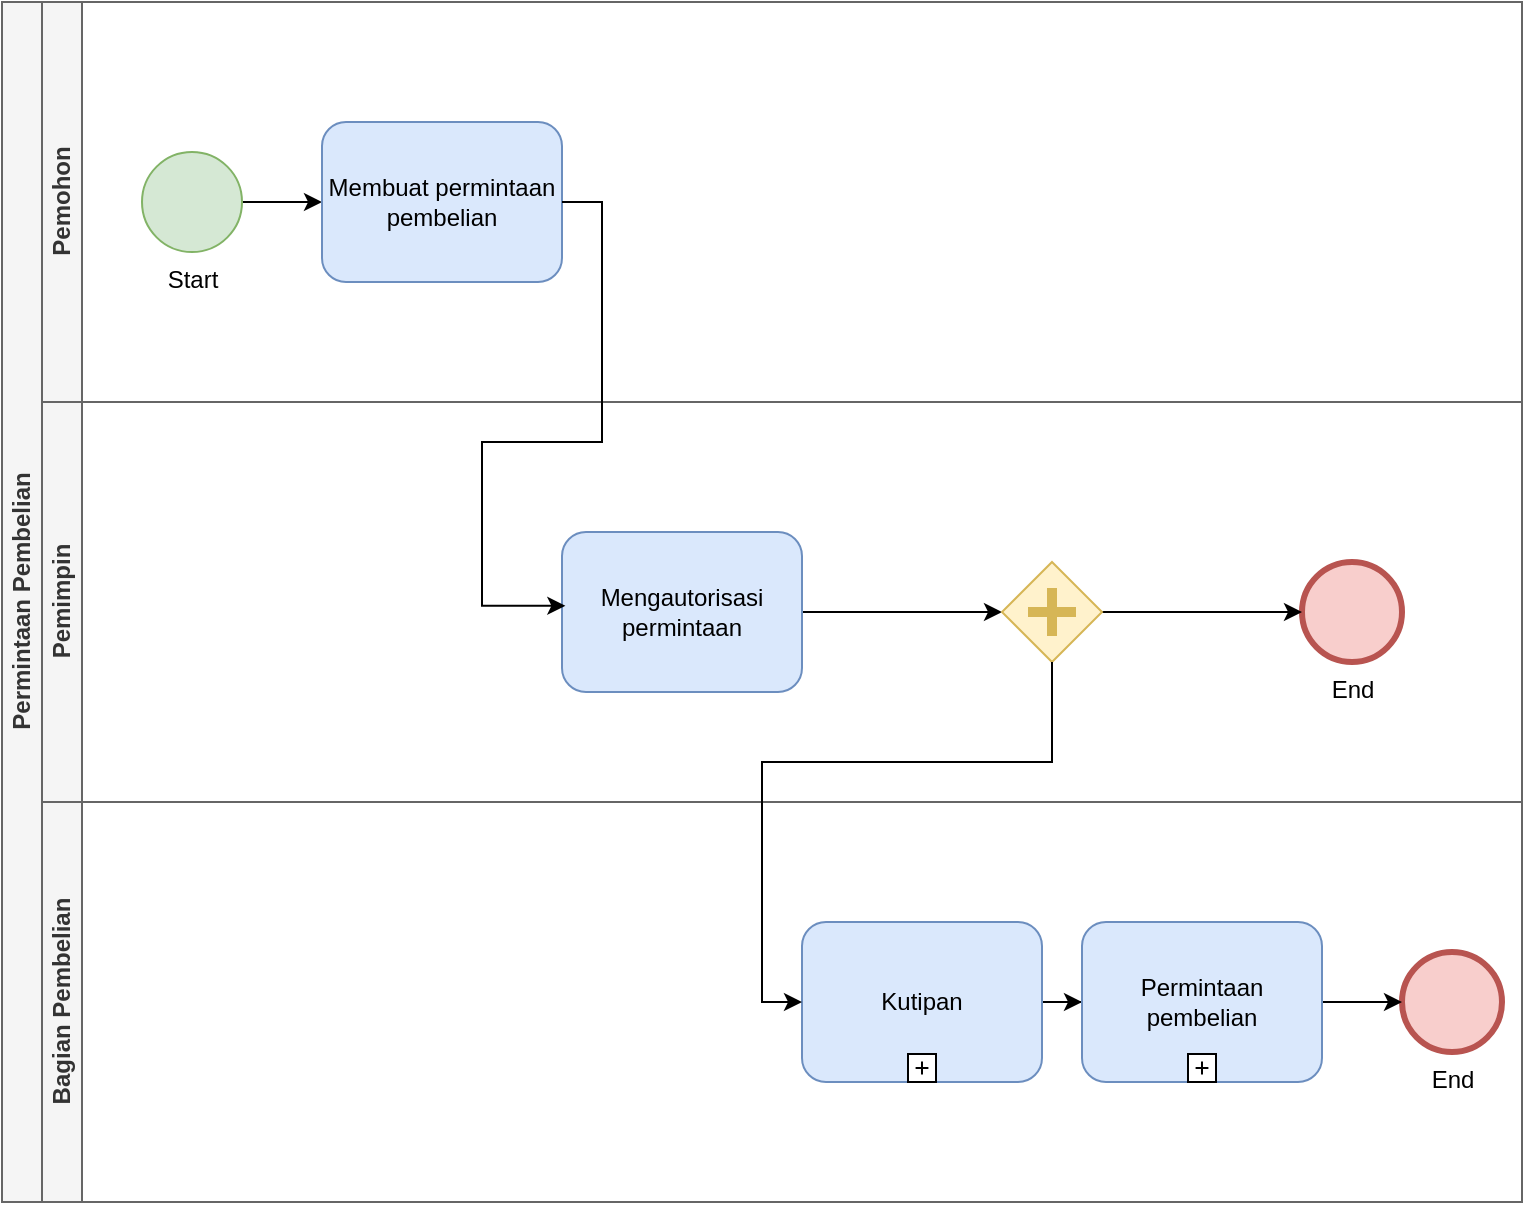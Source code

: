 <mxfile version="13.8.2" type="github">
  <diagram id="yO2m6IJOwGG7Xonu4USR" name="Page-1">
    <mxGraphModel dx="1021" dy="579" grid="1" gridSize="10" guides="1" tooltips="1" connect="1" arrows="1" fold="1" page="1" pageScale="1" pageWidth="850" pageHeight="1100" math="0" shadow="0">
      <root>
        <mxCell id="0" />
        <mxCell id="1" parent="0" />
        <mxCell id="8wucHVrvaksiZ-zuGLNL-1" value="&lt;div&gt;Permintaan Pembelian&lt;/div&gt;" style="swimlane;html=1;childLayout=stackLayout;resizeParent=1;resizeParentMax=0;horizontal=0;startSize=20;horizontalStack=0;fillColor=#f5f5f5;strokeColor=#666666;fontColor=#333333;" vertex="1" parent="1">
          <mxGeometry x="40" y="120" width="760" height="600" as="geometry" />
        </mxCell>
        <mxCell id="8wucHVrvaksiZ-zuGLNL-2" value="Pemohon" style="swimlane;html=1;startSize=20;horizontal=0;fillColor=#f5f5f5;strokeColor=#666666;fontColor=#333333;" vertex="1" parent="8wucHVrvaksiZ-zuGLNL-1">
          <mxGeometry x="20" width="740" height="200" as="geometry" />
        </mxCell>
        <mxCell id="8wucHVrvaksiZ-zuGLNL-19" style="edgeStyle=orthogonalEdgeStyle;rounded=0;orthogonalLoop=1;jettySize=auto;html=1;" edge="1" parent="8wucHVrvaksiZ-zuGLNL-2" source="8wucHVrvaksiZ-zuGLNL-5" target="8wucHVrvaksiZ-zuGLNL-8">
          <mxGeometry relative="1" as="geometry" />
        </mxCell>
        <mxCell id="8wucHVrvaksiZ-zuGLNL-5" value="Start" style="shape=mxgraph.bpmn.shape;html=1;verticalLabelPosition=bottom;labelBackgroundColor=#ffffff;verticalAlign=top;align=center;perimeter=ellipsePerimeter;outlineConnect=0;outline=standard;symbol=general;fillColor=#d5e8d4;strokeColor=#82b366;" vertex="1" parent="8wucHVrvaksiZ-zuGLNL-2">
          <mxGeometry x="50" y="75" width="50" height="50" as="geometry" />
        </mxCell>
        <mxCell id="8wucHVrvaksiZ-zuGLNL-8" value="Membuat permintaan pembelian" style="shape=ext;rounded=1;html=1;whiteSpace=wrap;fillColor=#dae8fc;strokeColor=#6c8ebf;" vertex="1" parent="8wucHVrvaksiZ-zuGLNL-2">
          <mxGeometry x="140" y="60" width="120" height="80" as="geometry" />
        </mxCell>
        <mxCell id="8wucHVrvaksiZ-zuGLNL-3" value="Pemimpin" style="swimlane;html=1;startSize=20;horizontal=0;fillColor=#f5f5f5;strokeColor=#666666;fontColor=#333333;" vertex="1" parent="8wucHVrvaksiZ-zuGLNL-1">
          <mxGeometry x="20" y="200" width="740" height="200" as="geometry" />
        </mxCell>
        <mxCell id="8wucHVrvaksiZ-zuGLNL-6" value="End" style="shape=mxgraph.bpmn.shape;html=1;verticalLabelPosition=bottom;labelBackgroundColor=#ffffff;verticalAlign=top;align=center;perimeter=ellipsePerimeter;outlineConnect=0;outline=end;symbol=general;fillColor=#f8cecc;strokeColor=#b85450;" vertex="1" parent="8wucHVrvaksiZ-zuGLNL-3">
          <mxGeometry x="630" y="80" width="50" height="50" as="geometry" />
        </mxCell>
        <mxCell id="8wucHVrvaksiZ-zuGLNL-22" style="edgeStyle=orthogonalEdgeStyle;rounded=0;orthogonalLoop=1;jettySize=auto;html=1;" edge="1" parent="8wucHVrvaksiZ-zuGLNL-3" source="8wucHVrvaksiZ-zuGLNL-9" target="8wucHVrvaksiZ-zuGLNL-11">
          <mxGeometry relative="1" as="geometry" />
        </mxCell>
        <mxCell id="8wucHVrvaksiZ-zuGLNL-9" value="Mengautorisasi permintaan" style="shape=ext;rounded=1;html=1;whiteSpace=wrap;fillColor=#dae8fc;strokeColor=#6c8ebf;" vertex="1" parent="8wucHVrvaksiZ-zuGLNL-3">
          <mxGeometry x="260" y="65" width="120" height="80" as="geometry" />
        </mxCell>
        <mxCell id="8wucHVrvaksiZ-zuGLNL-23" style="edgeStyle=orthogonalEdgeStyle;rounded=0;orthogonalLoop=1;jettySize=auto;html=1;" edge="1" parent="8wucHVrvaksiZ-zuGLNL-3" source="8wucHVrvaksiZ-zuGLNL-11" target="8wucHVrvaksiZ-zuGLNL-6">
          <mxGeometry relative="1" as="geometry" />
        </mxCell>
        <mxCell id="8wucHVrvaksiZ-zuGLNL-11" value="" style="shape=mxgraph.bpmn.shape;html=1;verticalLabelPosition=bottom;labelBackgroundColor=#ffffff;verticalAlign=top;align=center;perimeter=rhombusPerimeter;background=gateway;outlineConnect=0;outline=none;symbol=parallelGw;fillColor=#fff2cc;strokeColor=#d6b656;" vertex="1" parent="8wucHVrvaksiZ-zuGLNL-3">
          <mxGeometry x="480" y="80" width="50" height="50" as="geometry" />
        </mxCell>
        <mxCell id="8wucHVrvaksiZ-zuGLNL-4" value="Bagian Pembelian" style="swimlane;html=1;startSize=20;horizontal=0;fillColor=#f5f5f5;strokeColor=#666666;fontColor=#333333;" vertex="1" parent="8wucHVrvaksiZ-zuGLNL-1">
          <mxGeometry x="20" y="400" width="740" height="200" as="geometry" />
        </mxCell>
        <mxCell id="8wucHVrvaksiZ-zuGLNL-7" value="End" style="shape=mxgraph.bpmn.shape;html=1;verticalLabelPosition=bottom;labelBackgroundColor=#ffffff;verticalAlign=top;align=center;perimeter=ellipsePerimeter;outlineConnect=0;outline=end;symbol=general;fillColor=#f8cecc;strokeColor=#b85450;" vertex="1" parent="8wucHVrvaksiZ-zuGLNL-4">
          <mxGeometry x="680" y="75" width="50" height="50" as="geometry" />
        </mxCell>
        <mxCell id="8wucHVrvaksiZ-zuGLNL-25" style="edgeStyle=orthogonalEdgeStyle;rounded=0;orthogonalLoop=1;jettySize=auto;html=1;" edge="1" parent="8wucHVrvaksiZ-zuGLNL-4" source="8wucHVrvaksiZ-zuGLNL-15" target="8wucHVrvaksiZ-zuGLNL-17">
          <mxGeometry relative="1" as="geometry" />
        </mxCell>
        <mxCell id="8wucHVrvaksiZ-zuGLNL-15" value="Kutipan" style="html=1;whiteSpace=wrap;rounded=1;dropTarget=0;fillColor=#dae8fc;strokeColor=#6c8ebf;" vertex="1" parent="8wucHVrvaksiZ-zuGLNL-4">
          <mxGeometry x="380" y="60" width="120" height="80" as="geometry" />
        </mxCell>
        <mxCell id="8wucHVrvaksiZ-zuGLNL-16" value="" style="html=1;shape=plus;outlineConnect=0;" vertex="1" parent="8wucHVrvaksiZ-zuGLNL-15">
          <mxGeometry x="0.5" y="1" width="14" height="14" relative="1" as="geometry">
            <mxPoint x="-7" y="-14" as="offset" />
          </mxGeometry>
        </mxCell>
        <mxCell id="8wucHVrvaksiZ-zuGLNL-26" style="edgeStyle=orthogonalEdgeStyle;rounded=0;orthogonalLoop=1;jettySize=auto;html=1;" edge="1" parent="8wucHVrvaksiZ-zuGLNL-4" source="8wucHVrvaksiZ-zuGLNL-17" target="8wucHVrvaksiZ-zuGLNL-7">
          <mxGeometry relative="1" as="geometry" />
        </mxCell>
        <mxCell id="8wucHVrvaksiZ-zuGLNL-17" value="Permintaan pembelian" style="html=1;whiteSpace=wrap;rounded=1;dropTarget=0;fillColor=#dae8fc;strokeColor=#6c8ebf;" vertex="1" parent="8wucHVrvaksiZ-zuGLNL-4">
          <mxGeometry x="520" y="60" width="120" height="80" as="geometry" />
        </mxCell>
        <mxCell id="8wucHVrvaksiZ-zuGLNL-18" value="" style="html=1;shape=plus;outlineConnect=0;" vertex="1" parent="8wucHVrvaksiZ-zuGLNL-17">
          <mxGeometry x="0.5" y="1" width="14" height="14" relative="1" as="geometry">
            <mxPoint x="-7" y="-14" as="offset" />
          </mxGeometry>
        </mxCell>
        <mxCell id="8wucHVrvaksiZ-zuGLNL-21" style="edgeStyle=orthogonalEdgeStyle;rounded=0;orthogonalLoop=1;jettySize=auto;html=1;entryX=0.014;entryY=0.461;entryDx=0;entryDy=0;entryPerimeter=0;exitX=1;exitY=0.5;exitDx=0;exitDy=0;" edge="1" parent="8wucHVrvaksiZ-zuGLNL-1" source="8wucHVrvaksiZ-zuGLNL-8" target="8wucHVrvaksiZ-zuGLNL-9">
          <mxGeometry relative="1" as="geometry">
            <Array as="points">
              <mxPoint x="300" y="100" />
              <mxPoint x="300" y="220" />
              <mxPoint x="240" y="220" />
              <mxPoint x="240" y="302" />
            </Array>
          </mxGeometry>
        </mxCell>
        <mxCell id="8wucHVrvaksiZ-zuGLNL-24" style="edgeStyle=orthogonalEdgeStyle;rounded=0;orthogonalLoop=1;jettySize=auto;html=1;entryX=0;entryY=0.5;entryDx=0;entryDy=0;" edge="1" parent="8wucHVrvaksiZ-zuGLNL-1" source="8wucHVrvaksiZ-zuGLNL-11" target="8wucHVrvaksiZ-zuGLNL-15">
          <mxGeometry relative="1" as="geometry">
            <Array as="points">
              <mxPoint x="525" y="380" />
              <mxPoint x="380" y="380" />
              <mxPoint x="380" y="500" />
            </Array>
          </mxGeometry>
        </mxCell>
      </root>
    </mxGraphModel>
  </diagram>
</mxfile>
